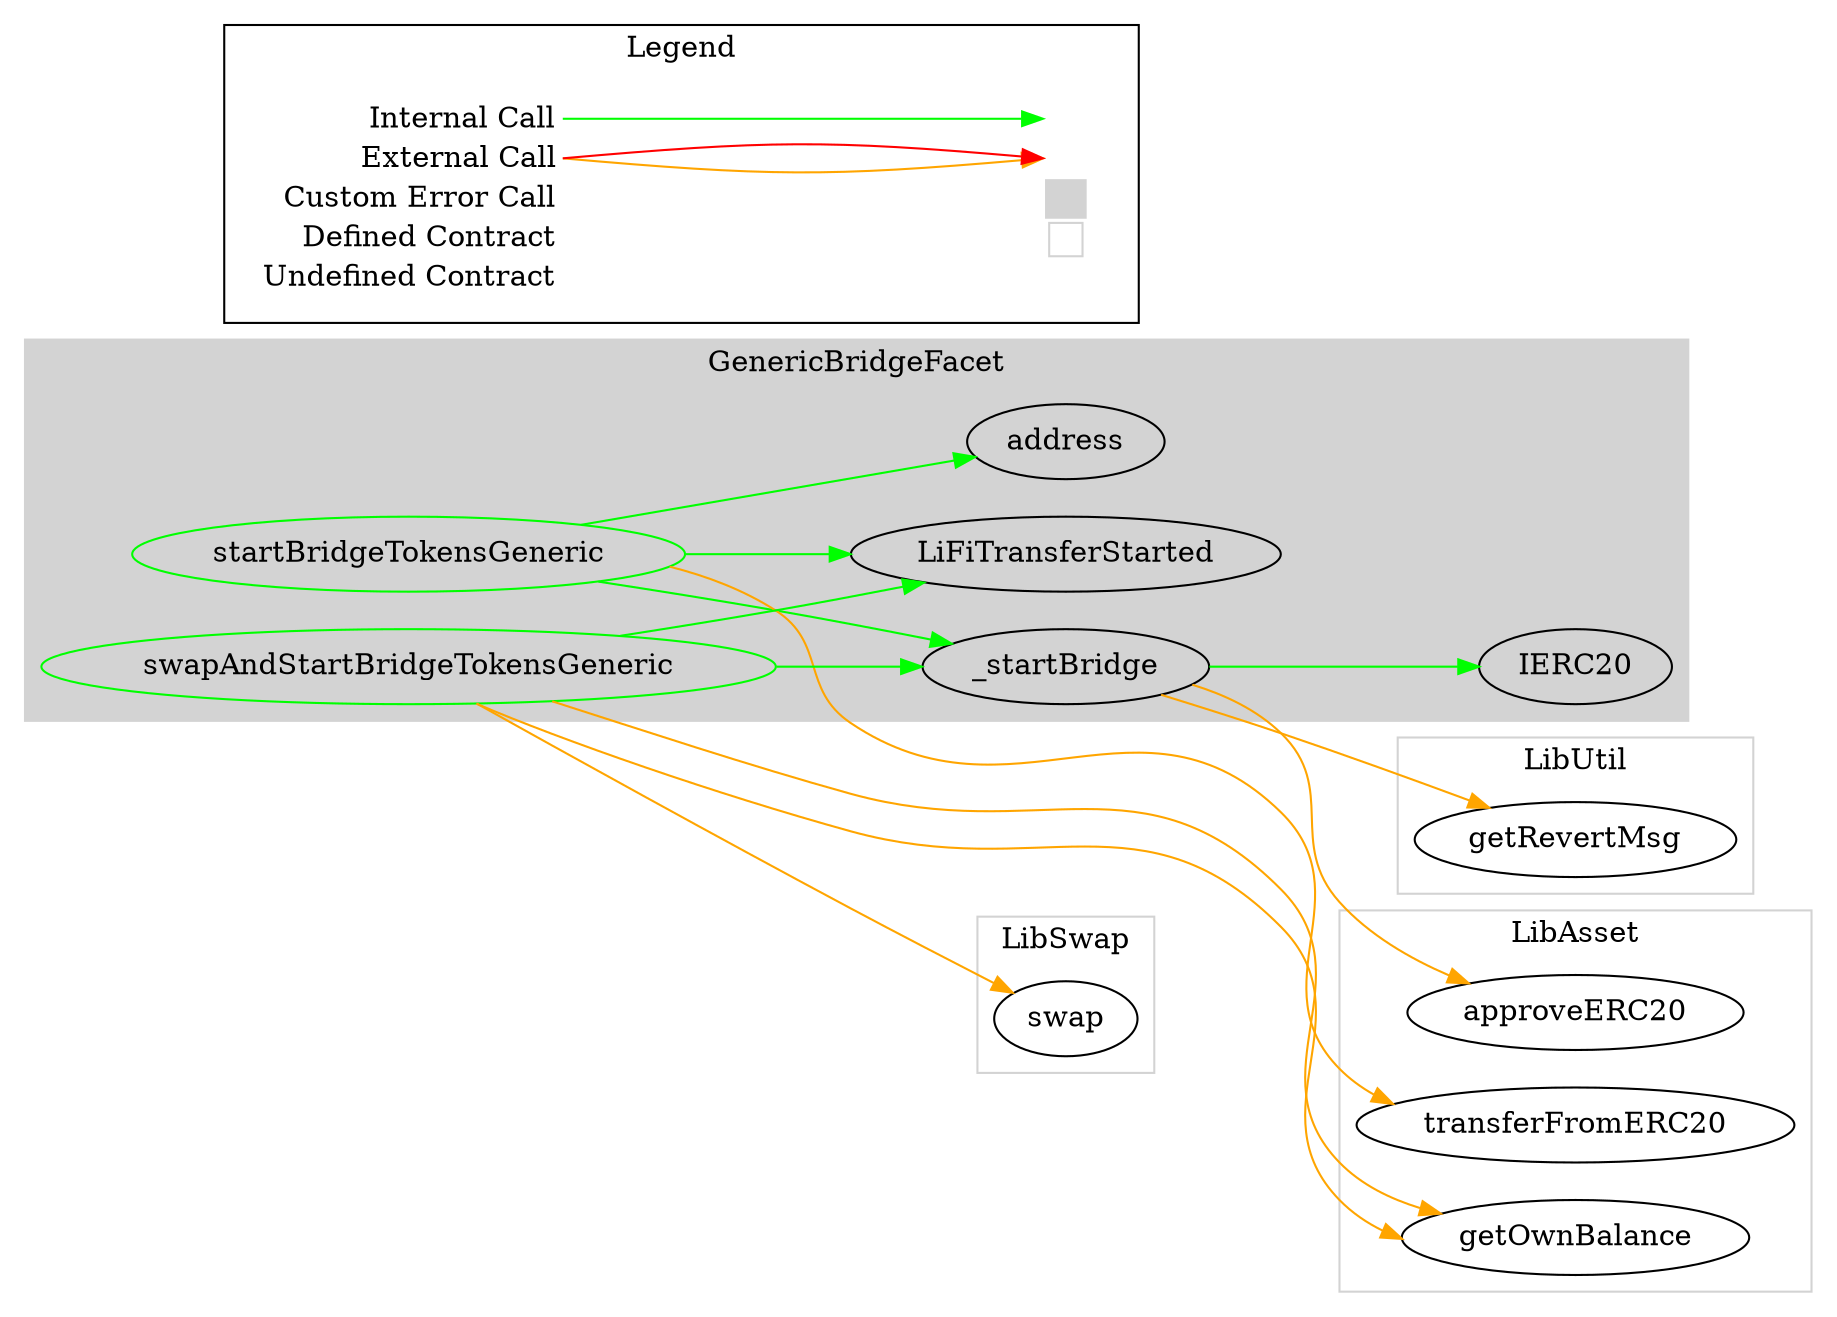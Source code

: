 digraph G {
  graph [ ratio = "auto", page = "100", compound =true ];
subgraph "clusterGenericBridgeFacet" {
  graph [ label = "GenericBridgeFacet", color = "lightgray", style = "filled", bgcolor = "lightgray" ];
  "GenericBridgeFacet.startBridgeTokensGeneric" [ label = "startBridgeTokensGeneric", color = "green" ];
  "GenericBridgeFacet.swapAndStartBridgeTokensGeneric" [ label = "swapAndStartBridgeTokensGeneric", color = "green" ];
  "GenericBridgeFacet._startBridge" [ label = "_startBridge" ];
  "GenericBridgeFacet.address" [ label = "address" ];
  "GenericBridgeFacet.LiFiTransferStarted" [ label = "LiFiTransferStarted" ];
  "GenericBridgeFacet.IERC20" [ label = "IERC20" ];
}

subgraph "clusterLibAsset" {
  graph [ label = "LibAsset", color = "lightgray" ];
  "LibAsset.transferFromERC20" [ label = "transferFromERC20" ];
  "LibAsset.getOwnBalance" [ label = "getOwnBalance" ];
  "LibAsset.approveERC20" [ label = "approveERC20" ];
}

subgraph "clusterLibSwap" {
  graph [ label = "LibSwap", color = "lightgray" ];
  "LibSwap.swap" [ label = "swap" ];
}

subgraph "clusterLibUtil" {
  graph [ label = "LibUtil", color = "lightgray" ];
  "LibUtil.getRevertMsg" [ label = "getRevertMsg" ];
}

  "GenericBridgeFacet.startBridgeTokensGeneric";
  "LibAsset.transferFromERC20";
  "GenericBridgeFacet.address";
  "GenericBridgeFacet._startBridge";
  "GenericBridgeFacet.LiFiTransferStarted";
  "GenericBridgeFacet.swapAndStartBridgeTokensGeneric";
  "LibAsset.getOwnBalance";
  "LibSwap.swap";
  "LibAsset.approveERC20";
  "GenericBridgeFacet.IERC20";
  "LibUtil.getRevertMsg";
  "GenericBridgeFacet.startBridgeTokensGeneric" -> "LibAsset.transferFromERC20" [ color = "orange" ];
  "GenericBridgeFacet.startBridgeTokensGeneric" -> "GenericBridgeFacet.address" [ color = "green" ];
  "GenericBridgeFacet.startBridgeTokensGeneric" -> "GenericBridgeFacet._startBridge" [ color = "green" ];
  "GenericBridgeFacet.startBridgeTokensGeneric" -> "GenericBridgeFacet.LiFiTransferStarted" [ color = "green" ];
  "GenericBridgeFacet.swapAndStartBridgeTokensGeneric" -> "LibAsset.getOwnBalance" [ color = "orange" ];
  "GenericBridgeFacet.swapAndStartBridgeTokensGeneric" -> "LibSwap.swap" [ color = "orange" ];
  "GenericBridgeFacet.swapAndStartBridgeTokensGeneric" -> "LibAsset.getOwnBalance" [ color = "orange" ];
  "GenericBridgeFacet.swapAndStartBridgeTokensGeneric" -> "GenericBridgeFacet._startBridge" [ color = "green" ];
  "GenericBridgeFacet.swapAndStartBridgeTokensGeneric" -> "GenericBridgeFacet.LiFiTransferStarted" [ color = "green" ];
  "GenericBridgeFacet._startBridge" -> "LibAsset.approveERC20" [ color = "orange" ];
  "GenericBridgeFacet._startBridge" -> "GenericBridgeFacet.IERC20" [ color = "green" ];
  "GenericBridgeFacet._startBridge" -> "LibUtil.getRevertMsg" [ color = "orange" ];


rankdir=LR
node [shape=plaintext]
subgraph cluster_01 { 
label = "Legend";
key [label=<<table border="0" cellpadding="2" cellspacing="0" cellborder="0">
  <tr><td align="right" port="i1">Internal Call</td></tr>
  <tr><td align="right" port="i2">External Call</td></tr>
  <tr><td align="right" port="i2">Custom Error Call</td></tr>
  <tr><td align="right" port="i3">Defined Contract</td></tr>
  <tr><td align="right" port="i4">Undefined Contract</td></tr>
  </table>>]
key2 [label=<<table border="0" cellpadding="2" cellspacing="0" cellborder="0">
  <tr><td port="i1">&nbsp;&nbsp;&nbsp;</td></tr>
  <tr><td port="i2">&nbsp;&nbsp;&nbsp;</td></tr>
  <tr><td port="i3" bgcolor="lightgray">&nbsp;&nbsp;&nbsp;</td></tr>
  <tr><td port="i4">
    <table border="1" cellborder="0" cellspacing="0" cellpadding="7" color="lightgray">
      <tr>
       <td></td>
      </tr>
     </table>
  </td></tr>
  </table>>]
key:i1:e -> key2:i1:w [color="green"]
key:i2:e -> key2:i2:w [color="orange"]
key:i2:e -> key2:i2:w [color="red"]
}
}

